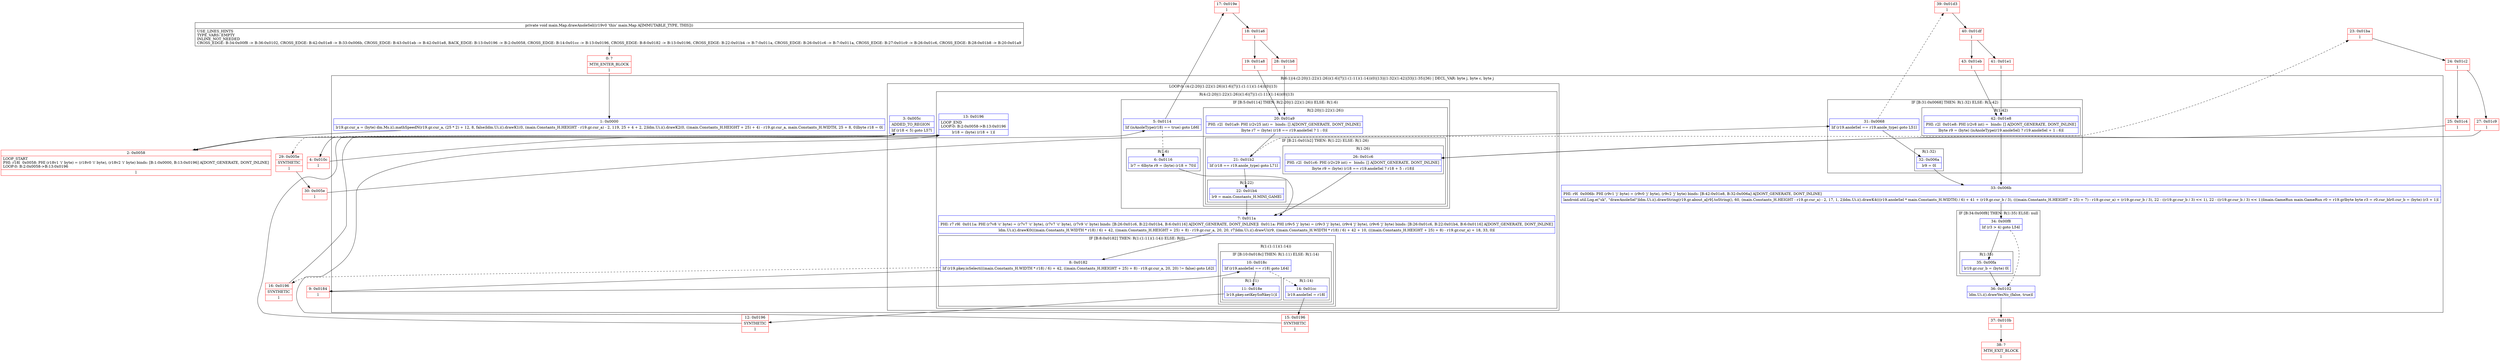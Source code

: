 digraph "CFG formain.Map.drawAnoleSel()V" {
subgraph cluster_Region_923301710 {
label = "R(6:1|(4:(2:20|(1:22)(1:26))(1:6)|7|(1:(1:11)(1:14))(0)|13)|(1:32)(1:42)|33|(1:35)|36) | DECL_VAR: byte j, byte c, byte j\l";
node [shape=record,color=blue];
Node_1 [shape=record,label="{1\:\ 0x0000|lr19.gr.cur_a = (byte) dm.Ms.i().mathSpeedN(r19.gr.cur_a, (25 * 2) + 12, 8, false)ldm.Ui.i().drawK1(0, (main.Constants_H.HEIGHT \- r19.gr.cur_a) \- 2, 119, 25 + 4 + 2, 2)ldm.Ui.i().drawK2(0, ((main.Constants_H.HEIGHT + 25) + 4) \- r19.gr.cur_a, main.Constants_H.WIDTH, 25 + 8, 0)lbyte r18 = 0l}"];
subgraph cluster_LoopRegion_1954132077 {
label = "LOOP:0: (4:(2:20|(1:22)(1:26))(1:6)|7|(1:(1:11)(1:14))(0)|13)";
node [shape=record,color=blue];
Node_3 [shape=record,label="{3\:\ 0x005c|ADDED_TO_REGION\l|lif (r18 \< 5) goto L57l}"];
subgraph cluster_Region_1061148155 {
label = "R(4:(2:20|(1:22)(1:26))(1:6)|7|(1:(1:11)(1:14))(0)|13)";
node [shape=record,color=blue];
subgraph cluster_IfRegion_73593240 {
label = "IF [B:5:0x0114] THEN: R(2:20|(1:22)(1:26)) ELSE: R(1:6)";
node [shape=record,color=blue];
Node_5 [shape=record,label="{5\:\ 0x0114|lif (isAnoleType(r18) == true) goto L66l}"];
subgraph cluster_Region_1889817693 {
label = "R(2:20|(1:22)(1:26))";
node [shape=record,color=blue];
Node_20 [shape=record,label="{20\:\ 0x01a9|PHI: r2l  0x01a9: PHI (r2v25 int) =  binds: [] A[DONT_GENERATE, DONT_INLINE]\l|lbyte r7 = (byte) (r18 == r19.anoleSel ? 1 : 0)l}"];
subgraph cluster_IfRegion_838195135 {
label = "IF [B:21:0x01b2] THEN: R(1:22) ELSE: R(1:26)";
node [shape=record,color=blue];
Node_21 [shape=record,label="{21\:\ 0x01b2|lif (r18 == r19.anole_type) goto L71l}"];
subgraph cluster_Region_648725546 {
label = "R(1:22)";
node [shape=record,color=blue];
Node_22 [shape=record,label="{22\:\ 0x01b4|lr9 = main.Constants_H.MINI_GAMEl}"];
}
subgraph cluster_Region_137818932 {
label = "R(1:26)";
node [shape=record,color=blue];
Node_26 [shape=record,label="{26\:\ 0x01c6|PHI: r2l  0x01c6: PHI (r2v29 int) =  binds: [] A[DONT_GENERATE, DONT_INLINE]\l|lbyte r9 = (byte) (r18 == r19.anoleSel ? r18 + 5 : r18)l}"];
}
}
}
subgraph cluster_Region_457911707 {
label = "R(1:6)";
node [shape=record,color=blue];
Node_6 [shape=record,label="{6\:\ 0x0116|lr7 = 6lbyte r9 = (byte) (r18 + 70)l}"];
}
}
Node_7 [shape=record,label="{7\:\ 0x011a|PHI: r7 r9l  0x011a: PHI (r7v8 'c' byte) = (r7v7 'c' byte), (r7v7 'c' byte), (r7v9 'c' byte) binds: [B:26:0x01c6, B:22:0x01b4, B:6:0x0116] A[DONT_GENERATE, DONT_INLINE]l  0x011a: PHI (r9v5 'j' byte) = (r9v3 'j' byte), (r9v4 'j' byte), (r9v6 'j' byte) binds: [B:26:0x01c6, B:22:0x01b4, B:6:0x0116] A[DONT_GENERATE, DONT_INLINE]\l|ldm.Ui.i().drawK0(((main.Constants_H.WIDTH * r18) \/ 6) + 42, ((main.Constants_H.HEIGHT + 25) + 8) \- r19.gr.cur_a, 20, 20, r7)ldm.Ui.i().drawUi(r9, ((main.Constants_H.WIDTH * r18) \/ 6) + 42 + 10, (((main.Constants_H.HEIGHT + 25) + 8) \- r19.gr.cur_a) + 18, 33, 0)l}"];
subgraph cluster_IfRegion_1235190803 {
label = "IF [B:8:0x0182] THEN: R(1:(1:11)(1:14)) ELSE: R(0)";
node [shape=record,color=blue];
Node_8 [shape=record,label="{8\:\ 0x0182|lif (r19.pkey.isSelect(((main.Constants_H.WIDTH * r18) \/ 6) + 42, ((main.Constants_H.HEIGHT + 25) + 8) \- r19.gr.cur_a, 20, 20) != false) goto L62l}"];
subgraph cluster_Region_1449474759 {
label = "R(1:(1:11)(1:14))";
node [shape=record,color=blue];
subgraph cluster_IfRegion_1447619248 {
label = "IF [B:10:0x018c] THEN: R(1:11) ELSE: R(1:14)";
node [shape=record,color=blue];
Node_10 [shape=record,label="{10\:\ 0x018c|lif (r19.anoleSel == r18) goto L64l}"];
subgraph cluster_Region_547934474 {
label = "R(1:11)";
node [shape=record,color=blue];
Node_11 [shape=record,label="{11\:\ 0x018e|lr19.pkey.setKeySoftkey1()l}"];
}
subgraph cluster_Region_1767377950 {
label = "R(1:14)";
node [shape=record,color=blue];
Node_14 [shape=record,label="{14\:\ 0x01cc|lr19.anoleSel = r18l}"];
}
}
}
subgraph cluster_Region_1579718138 {
label = "R(0)";
node [shape=record,color=blue];
}
}
Node_13 [shape=record,label="{13\:\ 0x0196|LOOP_END\lLOOP:0: B:2:0x0058\-\>B:13:0x0196\l|lr18 = (byte) (r18 + 1)l}"];
}
}
subgraph cluster_IfRegion_356747261 {
label = "IF [B:31:0x0068] THEN: R(1:32) ELSE: R(1:42)";
node [shape=record,color=blue];
Node_31 [shape=record,label="{31\:\ 0x0068|lif (r19.anoleSel == r19.anole_type) goto L51l}"];
subgraph cluster_Region_515335459 {
label = "R(1:32)";
node [shape=record,color=blue];
Node_32 [shape=record,label="{32\:\ 0x006a|lr9 = 0l}"];
}
subgraph cluster_Region_733860699 {
label = "R(1:42)";
node [shape=record,color=blue];
Node_42 [shape=record,label="{42\:\ 0x01e8|PHI: r2l  0x01e8: PHI (r2v8 int) =  binds: [] A[DONT_GENERATE, DONT_INLINE]\l|lbyte r9 = (byte) (isAnoleType(r19.anoleSel) ? r19.anoleSel + 1 : 6)l}"];
}
}
Node_33 [shape=record,label="{33\:\ 0x006b|PHI: r9l  0x006b: PHI (r9v1 'j' byte) = (r9v0 'j' byte), (r9v2 'j' byte) binds: [B:42:0x01e8, B:32:0x006a] A[DONT_GENERATE, DONT_INLINE]\l|landroid.util.Log.e(\"sk\", \"drawAnoleSel\")ldm.Ui.i().drawString(r19.gr.about_a[r9].toString(), 60, (main.Constants_H.HEIGHT \- r19.gr.cur_a) \- 2, 17, 1, 2)ldm.Ui.i().drawK4(((r19.anoleSel * main.Constants_H.WIDTH) \/ 6) + 41 + (r19.gr.cur_b \/ 3), (((main.Constants_H.HEIGHT + 25) + 7) \- r19.gr.cur_a) + (r19.gr.cur_b \/ 3), 22 \- ((r19.gr.cur_b \/ 3) \<\< 1), 22 \- ((r19.gr.cur_b \/ 3) \<\< 1))lmain.GameRun main.GameRun r0 = r19.grlbyte byte r3 = r0.cur_blr0.cur_b = (byte) (r3 + 1)l}"];
subgraph cluster_IfRegion_255529263 {
label = "IF [B:34:0x00f8] THEN: R(1:35) ELSE: null";
node [shape=record,color=blue];
Node_34 [shape=record,label="{34\:\ 0x00f8|lif (r3 \> 4) goto L54l}"];
subgraph cluster_Region_1779381392 {
label = "R(1:35)";
node [shape=record,color=blue];
Node_35 [shape=record,label="{35\:\ 0x00fa|lr19.gr.cur_b = (byte) 0l}"];
}
}
Node_36 [shape=record,label="{36\:\ 0x0102|ldm.Ui.i().drawYesNo_(false, true)l}"];
}
Node_0 [shape=record,color=red,label="{0\:\ ?|MTH_ENTER_BLOCK\l|l}"];
Node_2 [shape=record,color=red,label="{2\:\ 0x0058|LOOP_START\lPHI: r18l  0x0058: PHI (r18v1 'i' byte) = (r18v0 'i' byte), (r18v2 'i' byte) binds: [B:1:0x0000, B:13:0x0196] A[DONT_GENERATE, DONT_INLINE]\lLOOP:0: B:2:0x0058\-\>B:13:0x0196\l|l}"];
Node_4 [shape=record,color=red,label="{4\:\ 0x010c|l}"];
Node_9 [shape=record,color=red,label="{9\:\ 0x0184|l}"];
Node_12 [shape=record,color=red,label="{12\:\ 0x0196|SYNTHETIC\l|l}"];
Node_15 [shape=record,color=red,label="{15\:\ 0x0196|SYNTHETIC\l|l}"];
Node_16 [shape=record,color=red,label="{16\:\ 0x0196|SYNTHETIC\l|l}"];
Node_17 [shape=record,color=red,label="{17\:\ 0x019e|l}"];
Node_18 [shape=record,color=red,label="{18\:\ 0x01a6|l}"];
Node_19 [shape=record,color=red,label="{19\:\ 0x01a8|l}"];
Node_23 [shape=record,color=red,label="{23\:\ 0x01ba|l}"];
Node_24 [shape=record,color=red,label="{24\:\ 0x01c2|l}"];
Node_25 [shape=record,color=red,label="{25\:\ 0x01c4|l}"];
Node_27 [shape=record,color=red,label="{27\:\ 0x01c9|l}"];
Node_28 [shape=record,color=red,label="{28\:\ 0x01b8|l}"];
Node_29 [shape=record,color=red,label="{29\:\ 0x005e|SYNTHETIC\l|l}"];
Node_30 [shape=record,color=red,label="{30\:\ 0x005e|l}"];
Node_37 [shape=record,color=red,label="{37\:\ 0x010b|l}"];
Node_38 [shape=record,color=red,label="{38\:\ ?|MTH_EXIT_BLOCK\l|l}"];
Node_39 [shape=record,color=red,label="{39\:\ 0x01d3|l}"];
Node_40 [shape=record,color=red,label="{40\:\ 0x01df|l}"];
Node_41 [shape=record,color=red,label="{41\:\ 0x01e1|l}"];
Node_43 [shape=record,color=red,label="{43\:\ 0x01eb|l}"];
MethodNode[shape=record,label="{private void main.Map.drawAnoleSel((r19v0 'this' main.Map A[IMMUTABLE_TYPE, THIS]))  | USE_LINES_HINTS\lTYPE_VARS: EMPTY\lINLINE_NOT_NEEDED\lCROSS_EDGE: B:34:0x00f8 \-\> B:36:0x0102, CROSS_EDGE: B:42:0x01e8 \-\> B:33:0x006b, CROSS_EDGE: B:43:0x01eb \-\> B:42:0x01e8, BACK_EDGE: B:13:0x0196 \-\> B:2:0x0058, CROSS_EDGE: B:14:0x01cc \-\> B:13:0x0196, CROSS_EDGE: B:8:0x0182 \-\> B:13:0x0196, CROSS_EDGE: B:22:0x01b4 \-\> B:7:0x011a, CROSS_EDGE: B:26:0x01c6 \-\> B:7:0x011a, CROSS_EDGE: B:27:0x01c9 \-\> B:26:0x01c6, CROSS_EDGE: B:28:0x01b8 \-\> B:20:0x01a9\l}"];
MethodNode -> Node_0;
Node_1 -> Node_2;
Node_3 -> Node_4;
Node_3 -> Node_29[style=dashed];
Node_5 -> Node_6[style=dashed];
Node_5 -> Node_17;
Node_20 -> Node_21;
Node_21 -> Node_22;
Node_21 -> Node_23[style=dashed];
Node_22 -> Node_7;
Node_26 -> Node_7;
Node_6 -> Node_7;
Node_7 -> Node_8;
Node_8 -> Node_9;
Node_8 -> Node_16[style=dashed];
Node_10 -> Node_11;
Node_10 -> Node_14[style=dashed];
Node_11 -> Node_12;
Node_14 -> Node_15;
Node_13 -> Node_2;
Node_31 -> Node_32;
Node_31 -> Node_39[style=dashed];
Node_32 -> Node_33;
Node_42 -> Node_33;
Node_33 -> Node_34;
Node_34 -> Node_35;
Node_34 -> Node_36[style=dashed];
Node_35 -> Node_36;
Node_36 -> Node_37;
Node_0 -> Node_1;
Node_2 -> Node_3;
Node_4 -> Node_5;
Node_9 -> Node_10;
Node_12 -> Node_13;
Node_15 -> Node_13;
Node_16 -> Node_13;
Node_17 -> Node_18;
Node_18 -> Node_19;
Node_18 -> Node_28;
Node_19 -> Node_20;
Node_23 -> Node_24;
Node_24 -> Node_25;
Node_24 -> Node_27;
Node_25 -> Node_26;
Node_27 -> Node_26;
Node_28 -> Node_20;
Node_29 -> Node_30;
Node_30 -> Node_31;
Node_37 -> Node_38;
Node_39 -> Node_40;
Node_40 -> Node_41;
Node_40 -> Node_43;
Node_41 -> Node_42;
Node_43 -> Node_42;
}

